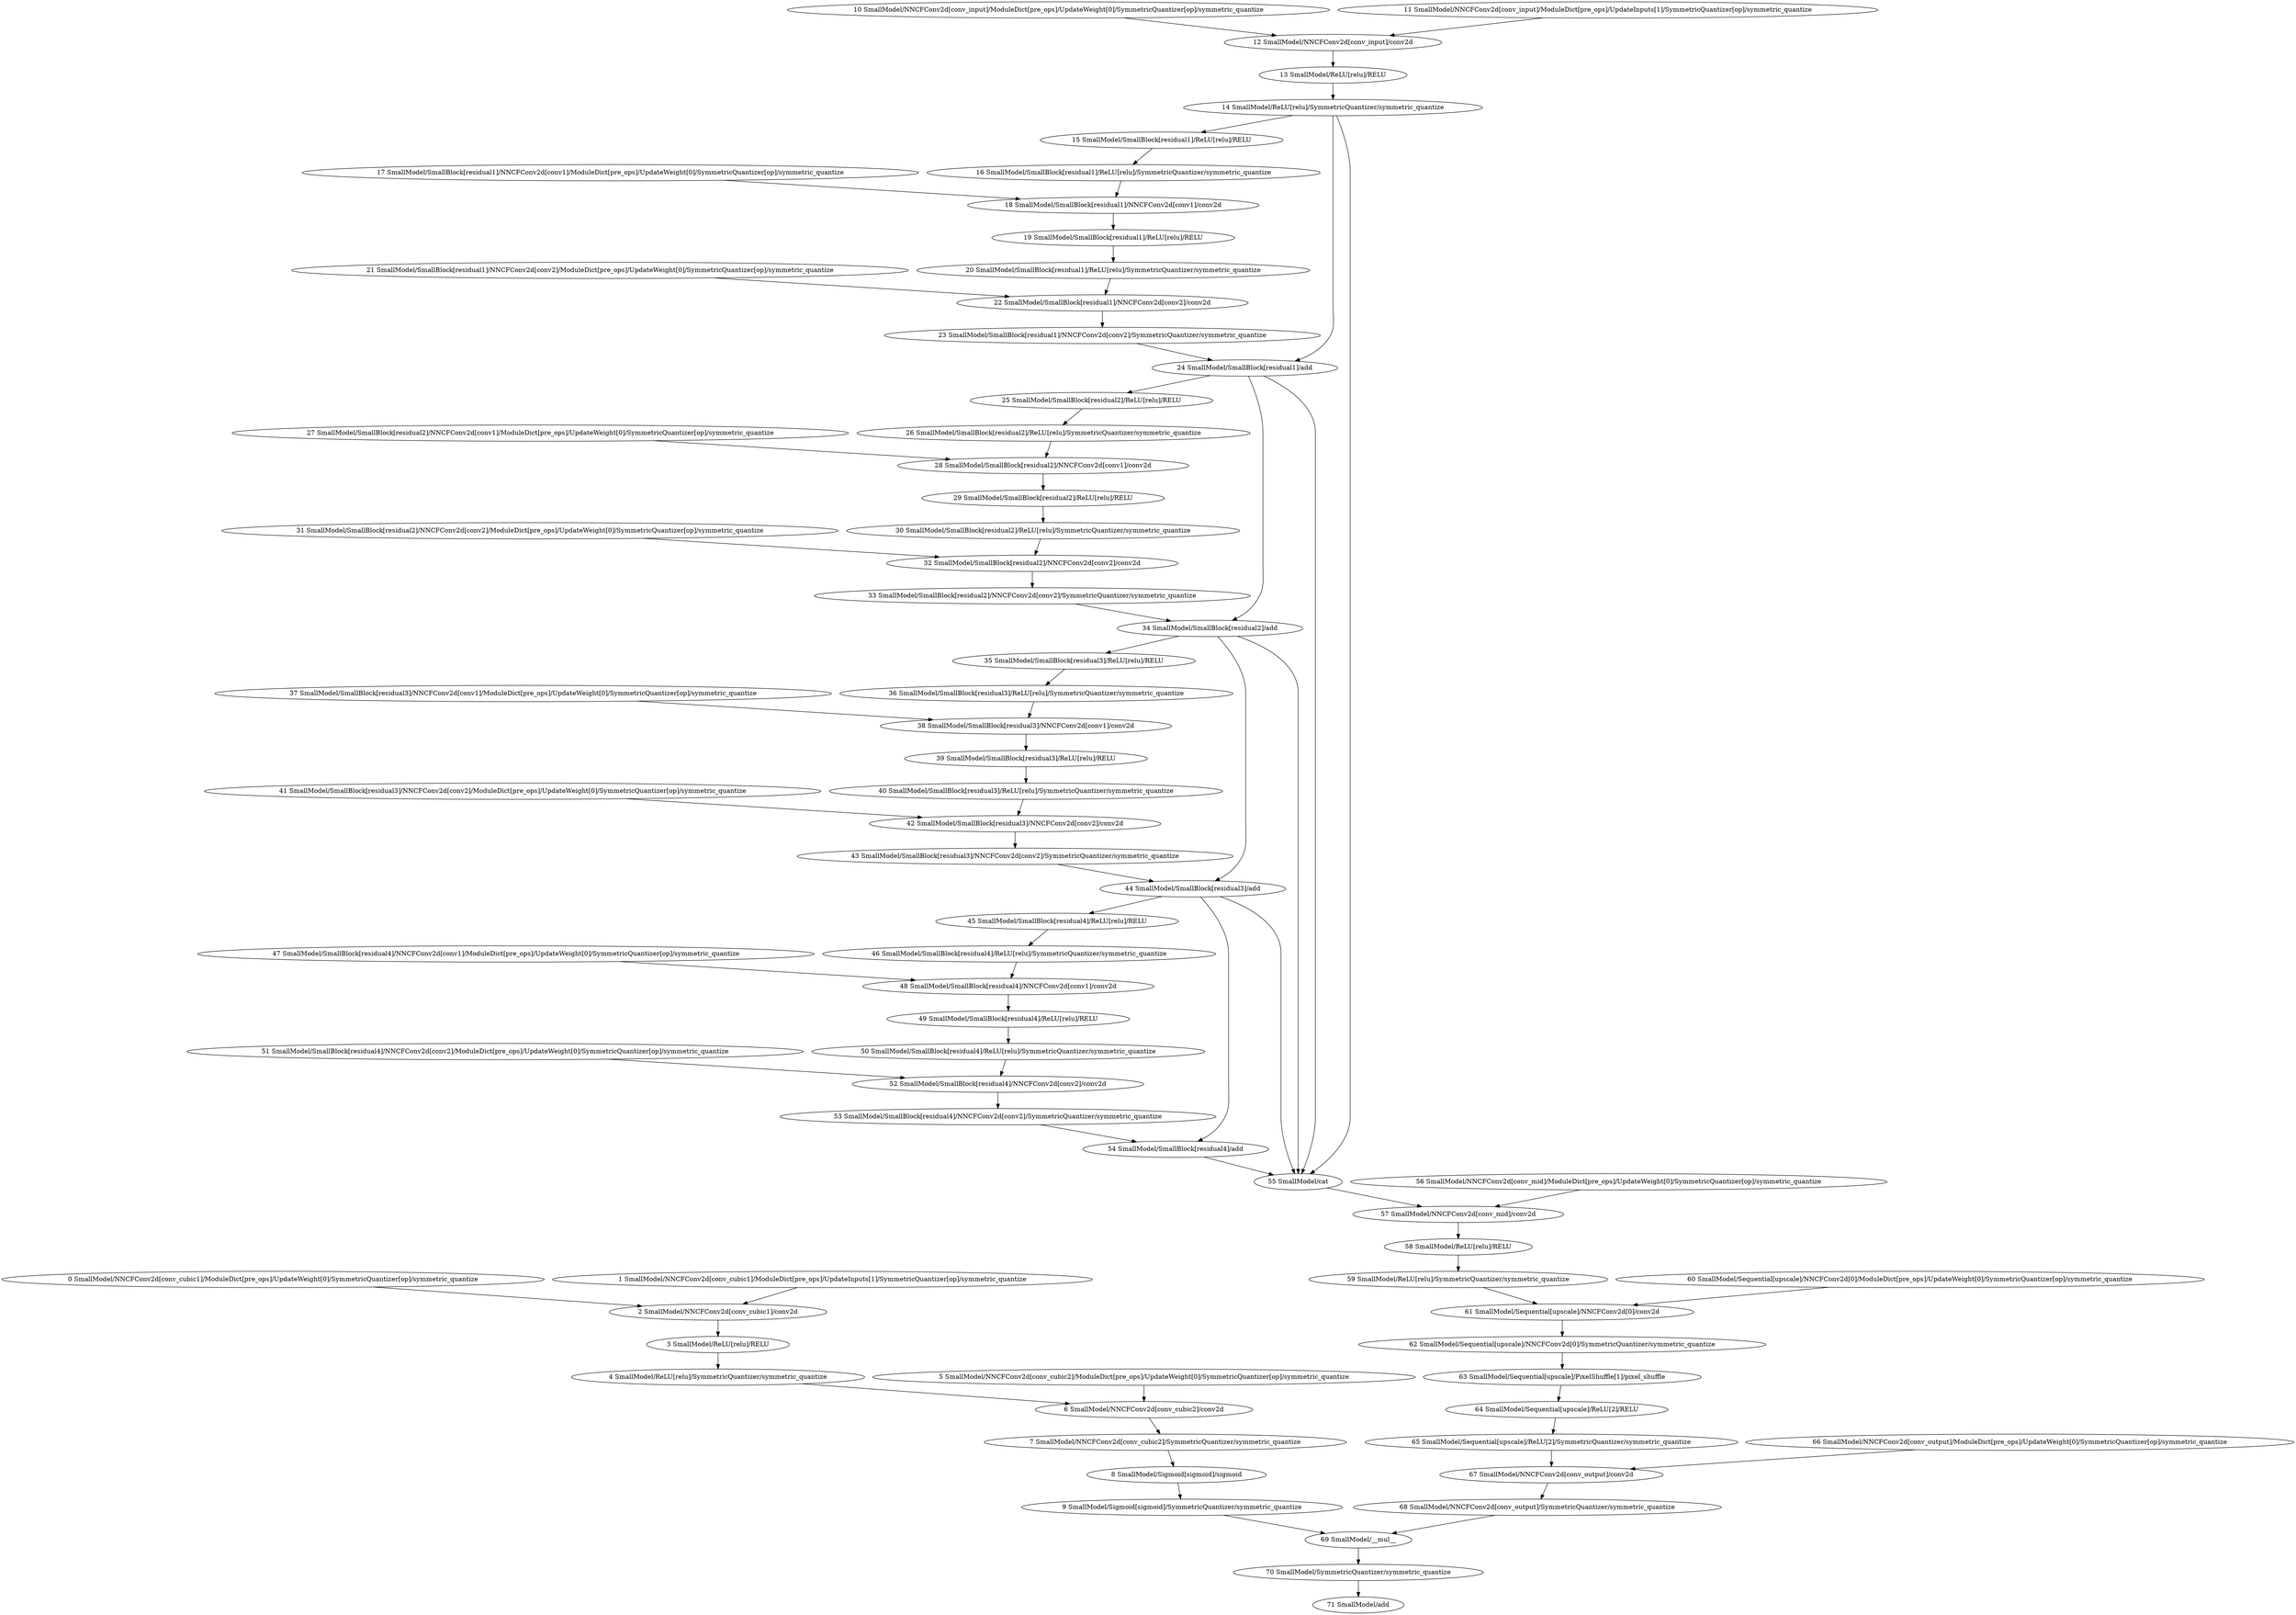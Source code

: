 strict digraph  {
"0 SmallModel/NNCFConv2d[conv_cubic1]/ModuleDict[pre_ops]/UpdateWeight[0]/SymmetricQuantizer[op]/symmetric_quantize" [id=0, scope="SmallModel/NNCFConv2d[conv_cubic1]/ModuleDict[pre_ops]/UpdateWeight[0]/SymmetricQuantizer[op]", type=symmetric_quantize];
"1 SmallModel/NNCFConv2d[conv_cubic1]/ModuleDict[pre_ops]/UpdateInputs[1]/SymmetricQuantizer[op]/symmetric_quantize" [id=1, scope="SmallModel/NNCFConv2d[conv_cubic1]/ModuleDict[pre_ops]/UpdateInputs[1]/SymmetricQuantizer[op]", type=symmetric_quantize];
"2 SmallModel/NNCFConv2d[conv_cubic1]/conv2d" [id=2, scope="SmallModel/NNCFConv2d[conv_cubic1]", type=conv2d];
"3 SmallModel/ReLU[relu]/RELU" [id=3, scope="SmallModel/ReLU[relu]", type=RELU];
"4 SmallModel/ReLU[relu]/SymmetricQuantizer/symmetric_quantize" [id=4, scope="SmallModel/ReLU[relu]/SymmetricQuantizer", type=symmetric_quantize];
"5 SmallModel/NNCFConv2d[conv_cubic2]/ModuleDict[pre_ops]/UpdateWeight[0]/SymmetricQuantizer[op]/symmetric_quantize" [id=5, scope="SmallModel/NNCFConv2d[conv_cubic2]/ModuleDict[pre_ops]/UpdateWeight[0]/SymmetricQuantizer[op]", type=symmetric_quantize];
"6 SmallModel/NNCFConv2d[conv_cubic2]/conv2d" [id=6, scope="SmallModel/NNCFConv2d[conv_cubic2]", type=conv2d];
"7 SmallModel/NNCFConv2d[conv_cubic2]/SymmetricQuantizer/symmetric_quantize" [id=7, scope="SmallModel/NNCFConv2d[conv_cubic2]/SymmetricQuantizer", type=symmetric_quantize];
"8 SmallModel/Sigmoid[sigmoid]/sigmoid" [id=8, scope="SmallModel/Sigmoid[sigmoid]", type=sigmoid];
"9 SmallModel/Sigmoid[sigmoid]/SymmetricQuantizer/symmetric_quantize" [id=9, scope="SmallModel/Sigmoid[sigmoid]/SymmetricQuantizer", type=symmetric_quantize];
"10 SmallModel/NNCFConv2d[conv_input]/ModuleDict[pre_ops]/UpdateWeight[0]/SymmetricQuantizer[op]/symmetric_quantize" [id=10, scope="SmallModel/NNCFConv2d[conv_input]/ModuleDict[pre_ops]/UpdateWeight[0]/SymmetricQuantizer[op]", type=symmetric_quantize];
"11 SmallModel/NNCFConv2d[conv_input]/ModuleDict[pre_ops]/UpdateInputs[1]/SymmetricQuantizer[op]/symmetric_quantize" [id=11, scope="SmallModel/NNCFConv2d[conv_input]/ModuleDict[pre_ops]/UpdateInputs[1]/SymmetricQuantizer[op]", type=symmetric_quantize];
"12 SmallModel/NNCFConv2d[conv_input]/conv2d" [id=12, scope="SmallModel/NNCFConv2d[conv_input]", type=conv2d];
"13 SmallModel/ReLU[relu]/RELU" [id=13, scope="SmallModel/ReLU[relu]", type=RELU];
"14 SmallModel/ReLU[relu]/SymmetricQuantizer/symmetric_quantize" [id=14, scope="SmallModel/ReLU[relu]/SymmetricQuantizer", type=symmetric_quantize];
"15 SmallModel/SmallBlock[residual1]/ReLU[relu]/RELU" [id=15, scope="SmallModel/SmallBlock[residual1]/ReLU[relu]", type=RELU];
"16 SmallModel/SmallBlock[residual1]/ReLU[relu]/SymmetricQuantizer/symmetric_quantize" [id=16, scope="SmallModel/SmallBlock[residual1]/ReLU[relu]/SymmetricQuantizer", type=symmetric_quantize];
"17 SmallModel/SmallBlock[residual1]/NNCFConv2d[conv1]/ModuleDict[pre_ops]/UpdateWeight[0]/SymmetricQuantizer[op]/symmetric_quantize" [id=17, scope="SmallModel/SmallBlock[residual1]/NNCFConv2d[conv1]/ModuleDict[pre_ops]/UpdateWeight[0]/SymmetricQuantizer[op]", type=symmetric_quantize];
"18 SmallModel/SmallBlock[residual1]/NNCFConv2d[conv1]/conv2d" [id=18, scope="SmallModel/SmallBlock[residual1]/NNCFConv2d[conv1]", type=conv2d];
"19 SmallModel/SmallBlock[residual1]/ReLU[relu]/RELU" [id=19, scope="SmallModel/SmallBlock[residual1]/ReLU[relu]", type=RELU];
"20 SmallModel/SmallBlock[residual1]/ReLU[relu]/SymmetricQuantizer/symmetric_quantize" [id=20, scope="SmallModel/SmallBlock[residual1]/ReLU[relu]/SymmetricQuantizer", type=symmetric_quantize];
"21 SmallModel/SmallBlock[residual1]/NNCFConv2d[conv2]/ModuleDict[pre_ops]/UpdateWeight[0]/SymmetricQuantizer[op]/symmetric_quantize" [id=21, scope="SmallModel/SmallBlock[residual1]/NNCFConv2d[conv2]/ModuleDict[pre_ops]/UpdateWeight[0]/SymmetricQuantizer[op]", type=symmetric_quantize];
"22 SmallModel/SmallBlock[residual1]/NNCFConv2d[conv2]/conv2d" [id=22, scope="SmallModel/SmallBlock[residual1]/NNCFConv2d[conv2]", type=conv2d];
"23 SmallModel/SmallBlock[residual1]/NNCFConv2d[conv2]/SymmetricQuantizer/symmetric_quantize" [id=23, scope="SmallModel/SmallBlock[residual1]/NNCFConv2d[conv2]/SymmetricQuantizer", type=symmetric_quantize];
"24 SmallModel/SmallBlock[residual1]/add" [id=24, scope="SmallModel/SmallBlock[residual1]", type=add];
"25 SmallModel/SmallBlock[residual2]/ReLU[relu]/RELU" [id=25, scope="SmallModel/SmallBlock[residual2]/ReLU[relu]", type=RELU];
"26 SmallModel/SmallBlock[residual2]/ReLU[relu]/SymmetricQuantizer/symmetric_quantize" [id=26, scope="SmallModel/SmallBlock[residual2]/ReLU[relu]/SymmetricQuantizer", type=symmetric_quantize];
"27 SmallModel/SmallBlock[residual2]/NNCFConv2d[conv1]/ModuleDict[pre_ops]/UpdateWeight[0]/SymmetricQuantizer[op]/symmetric_quantize" [id=27, scope="SmallModel/SmallBlock[residual2]/NNCFConv2d[conv1]/ModuleDict[pre_ops]/UpdateWeight[0]/SymmetricQuantizer[op]", type=symmetric_quantize];
"28 SmallModel/SmallBlock[residual2]/NNCFConv2d[conv1]/conv2d" [id=28, scope="SmallModel/SmallBlock[residual2]/NNCFConv2d[conv1]", type=conv2d];
"29 SmallModel/SmallBlock[residual2]/ReLU[relu]/RELU" [id=29, scope="SmallModel/SmallBlock[residual2]/ReLU[relu]", type=RELU];
"30 SmallModel/SmallBlock[residual2]/ReLU[relu]/SymmetricQuantizer/symmetric_quantize" [id=30, scope="SmallModel/SmallBlock[residual2]/ReLU[relu]/SymmetricQuantizer", type=symmetric_quantize];
"31 SmallModel/SmallBlock[residual2]/NNCFConv2d[conv2]/ModuleDict[pre_ops]/UpdateWeight[0]/SymmetricQuantizer[op]/symmetric_quantize" [id=31, scope="SmallModel/SmallBlock[residual2]/NNCFConv2d[conv2]/ModuleDict[pre_ops]/UpdateWeight[0]/SymmetricQuantizer[op]", type=symmetric_quantize];
"32 SmallModel/SmallBlock[residual2]/NNCFConv2d[conv2]/conv2d" [id=32, scope="SmallModel/SmallBlock[residual2]/NNCFConv2d[conv2]", type=conv2d];
"33 SmallModel/SmallBlock[residual2]/NNCFConv2d[conv2]/SymmetricQuantizer/symmetric_quantize" [id=33, scope="SmallModel/SmallBlock[residual2]/NNCFConv2d[conv2]/SymmetricQuantizer", type=symmetric_quantize];
"34 SmallModel/SmallBlock[residual2]/add" [id=34, scope="SmallModel/SmallBlock[residual2]", type=add];
"35 SmallModel/SmallBlock[residual3]/ReLU[relu]/RELU" [id=35, scope="SmallModel/SmallBlock[residual3]/ReLU[relu]", type=RELU];
"36 SmallModel/SmallBlock[residual3]/ReLU[relu]/SymmetricQuantizer/symmetric_quantize" [id=36, scope="SmallModel/SmallBlock[residual3]/ReLU[relu]/SymmetricQuantizer", type=symmetric_quantize];
"37 SmallModel/SmallBlock[residual3]/NNCFConv2d[conv1]/ModuleDict[pre_ops]/UpdateWeight[0]/SymmetricQuantizer[op]/symmetric_quantize" [id=37, scope="SmallModel/SmallBlock[residual3]/NNCFConv2d[conv1]/ModuleDict[pre_ops]/UpdateWeight[0]/SymmetricQuantizer[op]", type=symmetric_quantize];
"38 SmallModel/SmallBlock[residual3]/NNCFConv2d[conv1]/conv2d" [id=38, scope="SmallModel/SmallBlock[residual3]/NNCFConv2d[conv1]", type=conv2d];
"39 SmallModel/SmallBlock[residual3]/ReLU[relu]/RELU" [id=39, scope="SmallModel/SmallBlock[residual3]/ReLU[relu]", type=RELU];
"40 SmallModel/SmallBlock[residual3]/ReLU[relu]/SymmetricQuantizer/symmetric_quantize" [id=40, scope="SmallModel/SmallBlock[residual3]/ReLU[relu]/SymmetricQuantizer", type=symmetric_quantize];
"41 SmallModel/SmallBlock[residual3]/NNCFConv2d[conv2]/ModuleDict[pre_ops]/UpdateWeight[0]/SymmetricQuantizer[op]/symmetric_quantize" [id=41, scope="SmallModel/SmallBlock[residual3]/NNCFConv2d[conv2]/ModuleDict[pre_ops]/UpdateWeight[0]/SymmetricQuantizer[op]", type=symmetric_quantize];
"42 SmallModel/SmallBlock[residual3]/NNCFConv2d[conv2]/conv2d" [id=42, scope="SmallModel/SmallBlock[residual3]/NNCFConv2d[conv2]", type=conv2d];
"43 SmallModel/SmallBlock[residual3]/NNCFConv2d[conv2]/SymmetricQuantizer/symmetric_quantize" [id=43, scope="SmallModel/SmallBlock[residual3]/NNCFConv2d[conv2]/SymmetricQuantizer", type=symmetric_quantize];
"44 SmallModel/SmallBlock[residual3]/add" [id=44, scope="SmallModel/SmallBlock[residual3]", type=add];
"45 SmallModel/SmallBlock[residual4]/ReLU[relu]/RELU" [id=45, scope="SmallModel/SmallBlock[residual4]/ReLU[relu]", type=RELU];
"46 SmallModel/SmallBlock[residual4]/ReLU[relu]/SymmetricQuantizer/symmetric_quantize" [id=46, scope="SmallModel/SmallBlock[residual4]/ReLU[relu]/SymmetricQuantizer", type=symmetric_quantize];
"47 SmallModel/SmallBlock[residual4]/NNCFConv2d[conv1]/ModuleDict[pre_ops]/UpdateWeight[0]/SymmetricQuantizer[op]/symmetric_quantize" [id=47, scope="SmallModel/SmallBlock[residual4]/NNCFConv2d[conv1]/ModuleDict[pre_ops]/UpdateWeight[0]/SymmetricQuantizer[op]", type=symmetric_quantize];
"48 SmallModel/SmallBlock[residual4]/NNCFConv2d[conv1]/conv2d" [id=48, scope="SmallModel/SmallBlock[residual4]/NNCFConv2d[conv1]", type=conv2d];
"49 SmallModel/SmallBlock[residual4]/ReLU[relu]/RELU" [id=49, scope="SmallModel/SmallBlock[residual4]/ReLU[relu]", type=RELU];
"50 SmallModel/SmallBlock[residual4]/ReLU[relu]/SymmetricQuantizer/symmetric_quantize" [id=50, scope="SmallModel/SmallBlock[residual4]/ReLU[relu]/SymmetricQuantizer", type=symmetric_quantize];
"51 SmallModel/SmallBlock[residual4]/NNCFConv2d[conv2]/ModuleDict[pre_ops]/UpdateWeight[0]/SymmetricQuantizer[op]/symmetric_quantize" [id=51, scope="SmallModel/SmallBlock[residual4]/NNCFConv2d[conv2]/ModuleDict[pre_ops]/UpdateWeight[0]/SymmetricQuantizer[op]", type=symmetric_quantize];
"52 SmallModel/SmallBlock[residual4]/NNCFConv2d[conv2]/conv2d" [id=52, scope="SmallModel/SmallBlock[residual4]/NNCFConv2d[conv2]", type=conv2d];
"53 SmallModel/SmallBlock[residual4]/NNCFConv2d[conv2]/SymmetricQuantizer/symmetric_quantize" [id=53, scope="SmallModel/SmallBlock[residual4]/NNCFConv2d[conv2]/SymmetricQuantizer", type=symmetric_quantize];
"54 SmallModel/SmallBlock[residual4]/add" [id=54, scope="SmallModel/SmallBlock[residual4]", type=add];
"55 SmallModel/cat" [id=55, scope=SmallModel, type=cat];
"56 SmallModel/NNCFConv2d[conv_mid]/ModuleDict[pre_ops]/UpdateWeight[0]/SymmetricQuantizer[op]/symmetric_quantize" [id=56, scope="SmallModel/NNCFConv2d[conv_mid]/ModuleDict[pre_ops]/UpdateWeight[0]/SymmetricQuantizer[op]", type=symmetric_quantize];
"57 SmallModel/NNCFConv2d[conv_mid]/conv2d" [id=57, scope="SmallModel/NNCFConv2d[conv_mid]", type=conv2d];
"58 SmallModel/ReLU[relu]/RELU" [id=58, scope="SmallModel/ReLU[relu]", type=RELU];
"59 SmallModel/ReLU[relu]/SymmetricQuantizer/symmetric_quantize" [id=59, scope="SmallModel/ReLU[relu]/SymmetricQuantizer", type=symmetric_quantize];
"60 SmallModel/Sequential[upscale]/NNCFConv2d[0]/ModuleDict[pre_ops]/UpdateWeight[0]/SymmetricQuantizer[op]/symmetric_quantize" [id=60, scope="SmallModel/Sequential[upscale]/NNCFConv2d[0]/ModuleDict[pre_ops]/UpdateWeight[0]/SymmetricQuantizer[op]", type=symmetric_quantize];
"61 SmallModel/Sequential[upscale]/NNCFConv2d[0]/conv2d" [id=61, scope="SmallModel/Sequential[upscale]/NNCFConv2d[0]", type=conv2d];
"62 SmallModel/Sequential[upscale]/NNCFConv2d[0]/SymmetricQuantizer/symmetric_quantize" [id=62, scope="SmallModel/Sequential[upscale]/NNCFConv2d[0]/SymmetricQuantizer", type=symmetric_quantize];
"63 SmallModel/Sequential[upscale]/PixelShuffle[1]/pixel_shuffle" [id=63, scope="SmallModel/Sequential[upscale]/PixelShuffle[1]", type=pixel_shuffle];
"64 SmallModel/Sequential[upscale]/ReLU[2]/RELU" [id=64, scope="SmallModel/Sequential[upscale]/ReLU[2]", type=RELU];
"65 SmallModel/Sequential[upscale]/ReLU[2]/SymmetricQuantizer/symmetric_quantize" [id=65, scope="SmallModel/Sequential[upscale]/ReLU[2]/SymmetricQuantizer", type=symmetric_quantize];
"66 SmallModel/NNCFConv2d[conv_output]/ModuleDict[pre_ops]/UpdateWeight[0]/SymmetricQuantizer[op]/symmetric_quantize" [id=66, scope="SmallModel/NNCFConv2d[conv_output]/ModuleDict[pre_ops]/UpdateWeight[0]/SymmetricQuantizer[op]", type=symmetric_quantize];
"67 SmallModel/NNCFConv2d[conv_output]/conv2d" [id=67, scope="SmallModel/NNCFConv2d[conv_output]", type=conv2d];
"68 SmallModel/NNCFConv2d[conv_output]/SymmetricQuantizer/symmetric_quantize" [id=68, scope="SmallModel/NNCFConv2d[conv_output]/SymmetricQuantizer", type=symmetric_quantize];
"69 SmallModel/__mul__" [id=69, scope=SmallModel, type=__mul__];
"70 SmallModel/SymmetricQuantizer/symmetric_quantize" [id=70, scope="SmallModel/SymmetricQuantizer", type=symmetric_quantize];
"71 SmallModel/add" [id=71, scope=SmallModel, type=add];
"0 SmallModel/NNCFConv2d[conv_cubic1]/ModuleDict[pre_ops]/UpdateWeight[0]/SymmetricQuantizer[op]/symmetric_quantize" -> "2 SmallModel/NNCFConv2d[conv_cubic1]/conv2d";
"1 SmallModel/NNCFConv2d[conv_cubic1]/ModuleDict[pre_ops]/UpdateInputs[1]/SymmetricQuantizer[op]/symmetric_quantize" -> "2 SmallModel/NNCFConv2d[conv_cubic1]/conv2d";
"2 SmallModel/NNCFConv2d[conv_cubic1]/conv2d" -> "3 SmallModel/ReLU[relu]/RELU";
"3 SmallModel/ReLU[relu]/RELU" -> "4 SmallModel/ReLU[relu]/SymmetricQuantizer/symmetric_quantize";
"4 SmallModel/ReLU[relu]/SymmetricQuantizer/symmetric_quantize" -> "6 SmallModel/NNCFConv2d[conv_cubic2]/conv2d";
"5 SmallModel/NNCFConv2d[conv_cubic2]/ModuleDict[pre_ops]/UpdateWeight[0]/SymmetricQuantizer[op]/symmetric_quantize" -> "6 SmallModel/NNCFConv2d[conv_cubic2]/conv2d";
"6 SmallModel/NNCFConv2d[conv_cubic2]/conv2d" -> "7 SmallModel/NNCFConv2d[conv_cubic2]/SymmetricQuantizer/symmetric_quantize";
"7 SmallModel/NNCFConv2d[conv_cubic2]/SymmetricQuantizer/symmetric_quantize" -> "8 SmallModel/Sigmoid[sigmoid]/sigmoid";
"8 SmallModel/Sigmoid[sigmoid]/sigmoid" -> "9 SmallModel/Sigmoid[sigmoid]/SymmetricQuantizer/symmetric_quantize";
"9 SmallModel/Sigmoid[sigmoid]/SymmetricQuantizer/symmetric_quantize" -> "69 SmallModel/__mul__";
"10 SmallModel/NNCFConv2d[conv_input]/ModuleDict[pre_ops]/UpdateWeight[0]/SymmetricQuantizer[op]/symmetric_quantize" -> "12 SmallModel/NNCFConv2d[conv_input]/conv2d";
"11 SmallModel/NNCFConv2d[conv_input]/ModuleDict[pre_ops]/UpdateInputs[1]/SymmetricQuantizer[op]/symmetric_quantize" -> "12 SmallModel/NNCFConv2d[conv_input]/conv2d";
"12 SmallModel/NNCFConv2d[conv_input]/conv2d" -> "13 SmallModel/ReLU[relu]/RELU";
"13 SmallModel/ReLU[relu]/RELU" -> "14 SmallModel/ReLU[relu]/SymmetricQuantizer/symmetric_quantize";
"14 SmallModel/ReLU[relu]/SymmetricQuantizer/symmetric_quantize" -> "15 SmallModel/SmallBlock[residual1]/ReLU[relu]/RELU";
"14 SmallModel/ReLU[relu]/SymmetricQuantizer/symmetric_quantize" -> "24 SmallModel/SmallBlock[residual1]/add";
"14 SmallModel/ReLU[relu]/SymmetricQuantizer/symmetric_quantize" -> "55 SmallModel/cat";
"15 SmallModel/SmallBlock[residual1]/ReLU[relu]/RELU" -> "16 SmallModel/SmallBlock[residual1]/ReLU[relu]/SymmetricQuantizer/symmetric_quantize";
"16 SmallModel/SmallBlock[residual1]/ReLU[relu]/SymmetricQuantizer/symmetric_quantize" -> "18 SmallModel/SmallBlock[residual1]/NNCFConv2d[conv1]/conv2d";
"17 SmallModel/SmallBlock[residual1]/NNCFConv2d[conv1]/ModuleDict[pre_ops]/UpdateWeight[0]/SymmetricQuantizer[op]/symmetric_quantize" -> "18 SmallModel/SmallBlock[residual1]/NNCFConv2d[conv1]/conv2d";
"18 SmallModel/SmallBlock[residual1]/NNCFConv2d[conv1]/conv2d" -> "19 SmallModel/SmallBlock[residual1]/ReLU[relu]/RELU";
"19 SmallModel/SmallBlock[residual1]/ReLU[relu]/RELU" -> "20 SmallModel/SmallBlock[residual1]/ReLU[relu]/SymmetricQuantizer/symmetric_quantize";
"20 SmallModel/SmallBlock[residual1]/ReLU[relu]/SymmetricQuantizer/symmetric_quantize" -> "22 SmallModel/SmallBlock[residual1]/NNCFConv2d[conv2]/conv2d";
"21 SmallModel/SmallBlock[residual1]/NNCFConv2d[conv2]/ModuleDict[pre_ops]/UpdateWeight[0]/SymmetricQuantizer[op]/symmetric_quantize" -> "22 SmallModel/SmallBlock[residual1]/NNCFConv2d[conv2]/conv2d";
"22 SmallModel/SmallBlock[residual1]/NNCFConv2d[conv2]/conv2d" -> "23 SmallModel/SmallBlock[residual1]/NNCFConv2d[conv2]/SymmetricQuantizer/symmetric_quantize";
"23 SmallModel/SmallBlock[residual1]/NNCFConv2d[conv2]/SymmetricQuantizer/symmetric_quantize" -> "24 SmallModel/SmallBlock[residual1]/add";
"24 SmallModel/SmallBlock[residual1]/add" -> "25 SmallModel/SmallBlock[residual2]/ReLU[relu]/RELU";
"24 SmallModel/SmallBlock[residual1]/add" -> "34 SmallModel/SmallBlock[residual2]/add";
"24 SmallModel/SmallBlock[residual1]/add" -> "55 SmallModel/cat";
"25 SmallModel/SmallBlock[residual2]/ReLU[relu]/RELU" -> "26 SmallModel/SmallBlock[residual2]/ReLU[relu]/SymmetricQuantizer/symmetric_quantize";
"26 SmallModel/SmallBlock[residual2]/ReLU[relu]/SymmetricQuantizer/symmetric_quantize" -> "28 SmallModel/SmallBlock[residual2]/NNCFConv2d[conv1]/conv2d";
"27 SmallModel/SmallBlock[residual2]/NNCFConv2d[conv1]/ModuleDict[pre_ops]/UpdateWeight[0]/SymmetricQuantizer[op]/symmetric_quantize" -> "28 SmallModel/SmallBlock[residual2]/NNCFConv2d[conv1]/conv2d";
"28 SmallModel/SmallBlock[residual2]/NNCFConv2d[conv1]/conv2d" -> "29 SmallModel/SmallBlock[residual2]/ReLU[relu]/RELU";
"29 SmallModel/SmallBlock[residual2]/ReLU[relu]/RELU" -> "30 SmallModel/SmallBlock[residual2]/ReLU[relu]/SymmetricQuantizer/symmetric_quantize";
"30 SmallModel/SmallBlock[residual2]/ReLU[relu]/SymmetricQuantizer/symmetric_quantize" -> "32 SmallModel/SmallBlock[residual2]/NNCFConv2d[conv2]/conv2d";
"31 SmallModel/SmallBlock[residual2]/NNCFConv2d[conv2]/ModuleDict[pre_ops]/UpdateWeight[0]/SymmetricQuantizer[op]/symmetric_quantize" -> "32 SmallModel/SmallBlock[residual2]/NNCFConv2d[conv2]/conv2d";
"32 SmallModel/SmallBlock[residual2]/NNCFConv2d[conv2]/conv2d" -> "33 SmallModel/SmallBlock[residual2]/NNCFConv2d[conv2]/SymmetricQuantizer/symmetric_quantize";
"33 SmallModel/SmallBlock[residual2]/NNCFConv2d[conv2]/SymmetricQuantizer/symmetric_quantize" -> "34 SmallModel/SmallBlock[residual2]/add";
"34 SmallModel/SmallBlock[residual2]/add" -> "35 SmallModel/SmallBlock[residual3]/ReLU[relu]/RELU";
"34 SmallModel/SmallBlock[residual2]/add" -> "44 SmallModel/SmallBlock[residual3]/add";
"34 SmallModel/SmallBlock[residual2]/add" -> "55 SmallModel/cat";
"35 SmallModel/SmallBlock[residual3]/ReLU[relu]/RELU" -> "36 SmallModel/SmallBlock[residual3]/ReLU[relu]/SymmetricQuantizer/symmetric_quantize";
"36 SmallModel/SmallBlock[residual3]/ReLU[relu]/SymmetricQuantizer/symmetric_quantize" -> "38 SmallModel/SmallBlock[residual3]/NNCFConv2d[conv1]/conv2d";
"37 SmallModel/SmallBlock[residual3]/NNCFConv2d[conv1]/ModuleDict[pre_ops]/UpdateWeight[0]/SymmetricQuantizer[op]/symmetric_quantize" -> "38 SmallModel/SmallBlock[residual3]/NNCFConv2d[conv1]/conv2d";
"38 SmallModel/SmallBlock[residual3]/NNCFConv2d[conv1]/conv2d" -> "39 SmallModel/SmallBlock[residual3]/ReLU[relu]/RELU";
"39 SmallModel/SmallBlock[residual3]/ReLU[relu]/RELU" -> "40 SmallModel/SmallBlock[residual3]/ReLU[relu]/SymmetricQuantizer/symmetric_quantize";
"40 SmallModel/SmallBlock[residual3]/ReLU[relu]/SymmetricQuantizer/symmetric_quantize" -> "42 SmallModel/SmallBlock[residual3]/NNCFConv2d[conv2]/conv2d";
"41 SmallModel/SmallBlock[residual3]/NNCFConv2d[conv2]/ModuleDict[pre_ops]/UpdateWeight[0]/SymmetricQuantizer[op]/symmetric_quantize" -> "42 SmallModel/SmallBlock[residual3]/NNCFConv2d[conv2]/conv2d";
"42 SmallModel/SmallBlock[residual3]/NNCFConv2d[conv2]/conv2d" -> "43 SmallModel/SmallBlock[residual3]/NNCFConv2d[conv2]/SymmetricQuantizer/symmetric_quantize";
"43 SmallModel/SmallBlock[residual3]/NNCFConv2d[conv2]/SymmetricQuantizer/symmetric_quantize" -> "44 SmallModel/SmallBlock[residual3]/add";
"44 SmallModel/SmallBlock[residual3]/add" -> "45 SmallModel/SmallBlock[residual4]/ReLU[relu]/RELU";
"44 SmallModel/SmallBlock[residual3]/add" -> "54 SmallModel/SmallBlock[residual4]/add";
"44 SmallModel/SmallBlock[residual3]/add" -> "55 SmallModel/cat";
"45 SmallModel/SmallBlock[residual4]/ReLU[relu]/RELU" -> "46 SmallModel/SmallBlock[residual4]/ReLU[relu]/SymmetricQuantizer/symmetric_quantize";
"46 SmallModel/SmallBlock[residual4]/ReLU[relu]/SymmetricQuantizer/symmetric_quantize" -> "48 SmallModel/SmallBlock[residual4]/NNCFConv2d[conv1]/conv2d";
"47 SmallModel/SmallBlock[residual4]/NNCFConv2d[conv1]/ModuleDict[pre_ops]/UpdateWeight[0]/SymmetricQuantizer[op]/symmetric_quantize" -> "48 SmallModel/SmallBlock[residual4]/NNCFConv2d[conv1]/conv2d";
"48 SmallModel/SmallBlock[residual4]/NNCFConv2d[conv1]/conv2d" -> "49 SmallModel/SmallBlock[residual4]/ReLU[relu]/RELU";
"49 SmallModel/SmallBlock[residual4]/ReLU[relu]/RELU" -> "50 SmallModel/SmallBlock[residual4]/ReLU[relu]/SymmetricQuantizer/symmetric_quantize";
"50 SmallModel/SmallBlock[residual4]/ReLU[relu]/SymmetricQuantizer/symmetric_quantize" -> "52 SmallModel/SmallBlock[residual4]/NNCFConv2d[conv2]/conv2d";
"51 SmallModel/SmallBlock[residual4]/NNCFConv2d[conv2]/ModuleDict[pre_ops]/UpdateWeight[0]/SymmetricQuantizer[op]/symmetric_quantize" -> "52 SmallModel/SmallBlock[residual4]/NNCFConv2d[conv2]/conv2d";
"52 SmallModel/SmallBlock[residual4]/NNCFConv2d[conv2]/conv2d" -> "53 SmallModel/SmallBlock[residual4]/NNCFConv2d[conv2]/SymmetricQuantizer/symmetric_quantize";
"53 SmallModel/SmallBlock[residual4]/NNCFConv2d[conv2]/SymmetricQuantizer/symmetric_quantize" -> "54 SmallModel/SmallBlock[residual4]/add";
"54 SmallModel/SmallBlock[residual4]/add" -> "55 SmallModel/cat";
"55 SmallModel/cat" -> "57 SmallModel/NNCFConv2d[conv_mid]/conv2d";
"56 SmallModel/NNCFConv2d[conv_mid]/ModuleDict[pre_ops]/UpdateWeight[0]/SymmetricQuantizer[op]/symmetric_quantize" -> "57 SmallModel/NNCFConv2d[conv_mid]/conv2d";
"57 SmallModel/NNCFConv2d[conv_mid]/conv2d" -> "58 SmallModel/ReLU[relu]/RELU";
"58 SmallModel/ReLU[relu]/RELU" -> "59 SmallModel/ReLU[relu]/SymmetricQuantizer/symmetric_quantize";
"59 SmallModel/ReLU[relu]/SymmetricQuantizer/symmetric_quantize" -> "61 SmallModel/Sequential[upscale]/NNCFConv2d[0]/conv2d";
"60 SmallModel/Sequential[upscale]/NNCFConv2d[0]/ModuleDict[pre_ops]/UpdateWeight[0]/SymmetricQuantizer[op]/symmetric_quantize" -> "61 SmallModel/Sequential[upscale]/NNCFConv2d[0]/conv2d";
"61 SmallModel/Sequential[upscale]/NNCFConv2d[0]/conv2d" -> "62 SmallModel/Sequential[upscale]/NNCFConv2d[0]/SymmetricQuantizer/symmetric_quantize";
"62 SmallModel/Sequential[upscale]/NNCFConv2d[0]/SymmetricQuantizer/symmetric_quantize" -> "63 SmallModel/Sequential[upscale]/PixelShuffle[1]/pixel_shuffle";
"63 SmallModel/Sequential[upscale]/PixelShuffle[1]/pixel_shuffle" -> "64 SmallModel/Sequential[upscale]/ReLU[2]/RELU";
"64 SmallModel/Sequential[upscale]/ReLU[2]/RELU" -> "65 SmallModel/Sequential[upscale]/ReLU[2]/SymmetricQuantizer/symmetric_quantize";
"65 SmallModel/Sequential[upscale]/ReLU[2]/SymmetricQuantizer/symmetric_quantize" -> "67 SmallModel/NNCFConv2d[conv_output]/conv2d";
"66 SmallModel/NNCFConv2d[conv_output]/ModuleDict[pre_ops]/UpdateWeight[0]/SymmetricQuantizer[op]/symmetric_quantize" -> "67 SmallModel/NNCFConv2d[conv_output]/conv2d";
"67 SmallModel/NNCFConv2d[conv_output]/conv2d" -> "68 SmallModel/NNCFConv2d[conv_output]/SymmetricQuantizer/symmetric_quantize";
"68 SmallModel/NNCFConv2d[conv_output]/SymmetricQuantizer/symmetric_quantize" -> "69 SmallModel/__mul__";
"69 SmallModel/__mul__" -> "70 SmallModel/SymmetricQuantizer/symmetric_quantize";
"70 SmallModel/SymmetricQuantizer/symmetric_quantize" -> "71 SmallModel/add";
}
